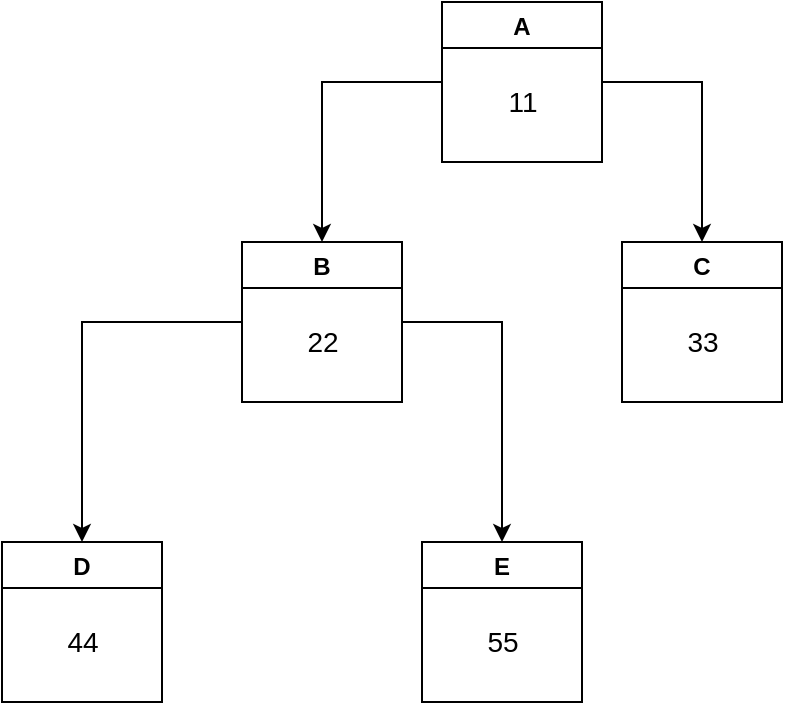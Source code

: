 <mxfile version="17.2.4" type="device"><diagram id="CqJo-MBdRDj2NcanGr9Q" name="Страница 1"><mxGraphModel dx="1038" dy="649" grid="1" gridSize="10" guides="1" tooltips="1" connect="1" arrows="1" fold="1" page="1" pageScale="1" pageWidth="827" pageHeight="1169" math="0" shadow="0"><root><mxCell id="0"/><mxCell id="1" parent="0"/><mxCell id="UwPtJKN1urjPRlRQCynu-11" style="edgeStyle=orthogonalEdgeStyle;rounded=0;orthogonalLoop=1;jettySize=auto;html=1;" edge="1" parent="1" source="UwPtJKN1urjPRlRQCynu-6" target="UwPtJKN1urjPRlRQCynu-8"><mxGeometry relative="1" as="geometry"/></mxCell><mxCell id="UwPtJKN1urjPRlRQCynu-12" style="edgeStyle=orthogonalEdgeStyle;rounded=0;orthogonalLoop=1;jettySize=auto;html=1;entryX=0.5;entryY=0;entryDx=0;entryDy=0;" edge="1" parent="1" source="UwPtJKN1urjPRlRQCynu-6" target="UwPtJKN1urjPRlRQCynu-7"><mxGeometry relative="1" as="geometry"/></mxCell><mxCell id="UwPtJKN1urjPRlRQCynu-6" value="A" style="swimlane;" vertex="1" parent="1"><mxGeometry x="330" y="70" width="80" height="80" as="geometry"/></mxCell><mxCell id="UwPtJKN1urjPRlRQCynu-15" value="&lt;font style=&quot;font-size: 14px&quot;&gt;11&lt;/font&gt;" style="text;html=1;align=center;verticalAlign=middle;resizable=0;points=[];autosize=1;strokeColor=none;fillColor=none;" vertex="1" parent="UwPtJKN1urjPRlRQCynu-6"><mxGeometry x="25" y="40" width="30" height="20" as="geometry"/></mxCell><mxCell id="UwPtJKN1urjPRlRQCynu-7" value="C" style="swimlane;" vertex="1" parent="1"><mxGeometry x="420" y="190" width="80" height="80" as="geometry"/></mxCell><mxCell id="UwPtJKN1urjPRlRQCynu-17" value="&lt;font style=&quot;font-size: 14px&quot;&gt;33&lt;/font&gt;" style="text;html=1;align=center;verticalAlign=middle;resizable=0;points=[];autosize=1;strokeColor=none;fillColor=none;" vertex="1" parent="UwPtJKN1urjPRlRQCynu-7"><mxGeometry x="25" y="40" width="30" height="20" as="geometry"/></mxCell><mxCell id="UwPtJKN1urjPRlRQCynu-13" style="edgeStyle=orthogonalEdgeStyle;rounded=0;orthogonalLoop=1;jettySize=auto;html=1;" edge="1" parent="1" source="UwPtJKN1urjPRlRQCynu-8" target="UwPtJKN1urjPRlRQCynu-9"><mxGeometry relative="1" as="geometry"/></mxCell><mxCell id="UwPtJKN1urjPRlRQCynu-14" style="edgeStyle=orthogonalEdgeStyle;rounded=0;orthogonalLoop=1;jettySize=auto;html=1;exitX=1;exitY=0.5;exitDx=0;exitDy=0;entryX=0.5;entryY=0;entryDx=0;entryDy=0;" edge="1" parent="1" source="UwPtJKN1urjPRlRQCynu-8" target="UwPtJKN1urjPRlRQCynu-10"><mxGeometry relative="1" as="geometry"><mxPoint x="330" y="230" as="targetPoint"/></mxGeometry></mxCell><mxCell id="UwPtJKN1urjPRlRQCynu-8" value="B" style="swimlane;" vertex="1" parent="1"><mxGeometry x="230" y="190" width="80" height="80" as="geometry"/></mxCell><mxCell id="UwPtJKN1urjPRlRQCynu-16" value="&lt;font style=&quot;font-size: 14px&quot;&gt;22&lt;/font&gt;&lt;span style=&quot;color: rgba(0 , 0 , 0 , 0) ; font-family: monospace ; font-size: 0px&quot;&gt;%3CmxGraphModel%3E%3Croot%3E%3CmxCell%20id%3D%220%22%2F%3E%3CmxCell%20id%3D%221%22%20parent%3D%220%22%2F%3E%3CmxCell%20id%3D%222%22%20value%3D%22%26lt%3Bfont%20style%3D%26quot%3Bfont-size%3A%2014px%26quot%3B%26gt%3B11%26lt%3B%2Ffont%26gt%3B%22%20style%3D%22text%3Bhtml%3D1%3Balign%3Dcenter%3BverticalAlign%3Dmiddle%3Bresizable%3D0%3Bpoints%3D%5B%5D%3Bautosize%3D1%3BstrokeColor%3Dnone%3BfillColor%3Dnone%3B%22%20vertex%3D%221%22%20parent%3D%221%22%3E%3CmxGeometry%20x%3D%22355%22%20y%3D%22110%22%20width%3D%2230%22%20height%3D%2220%22%20as%3D%22geometry%22%2F%3E%3C%2FmxCell%3E%3C%2Froot%3E%3C%2FmxGraphModel%3E&lt;/span&gt;" style="text;html=1;align=center;verticalAlign=middle;resizable=0;points=[];autosize=1;strokeColor=none;fillColor=none;" vertex="1" parent="UwPtJKN1urjPRlRQCynu-8"><mxGeometry x="25" y="40" width="30" height="20" as="geometry"/></mxCell><mxCell id="UwPtJKN1urjPRlRQCynu-9" value="D" style="swimlane;startSize=23;" vertex="1" parent="1"><mxGeometry x="110" y="340" width="80" height="80" as="geometry"/></mxCell><mxCell id="UwPtJKN1urjPRlRQCynu-18" value="&lt;font style=&quot;font-size: 14px&quot;&gt;44&lt;/font&gt;" style="text;html=1;align=center;verticalAlign=middle;resizable=0;points=[];autosize=1;strokeColor=none;fillColor=none;" vertex="1" parent="UwPtJKN1urjPRlRQCynu-9"><mxGeometry x="25" y="40" width="30" height="20" as="geometry"/></mxCell><mxCell id="UwPtJKN1urjPRlRQCynu-10" value="E" style="swimlane;" vertex="1" parent="1"><mxGeometry x="320" y="340" width="80" height="80" as="geometry"/></mxCell><mxCell id="UwPtJKN1urjPRlRQCynu-19" value="&lt;font style=&quot;font-size: 14px&quot;&gt;55&lt;/font&gt;" style="text;html=1;align=center;verticalAlign=middle;resizable=0;points=[];autosize=1;strokeColor=none;fillColor=none;" vertex="1" parent="UwPtJKN1urjPRlRQCynu-10"><mxGeometry x="25" y="40" width="30" height="20" as="geometry"/></mxCell></root></mxGraphModel></diagram></mxfile>